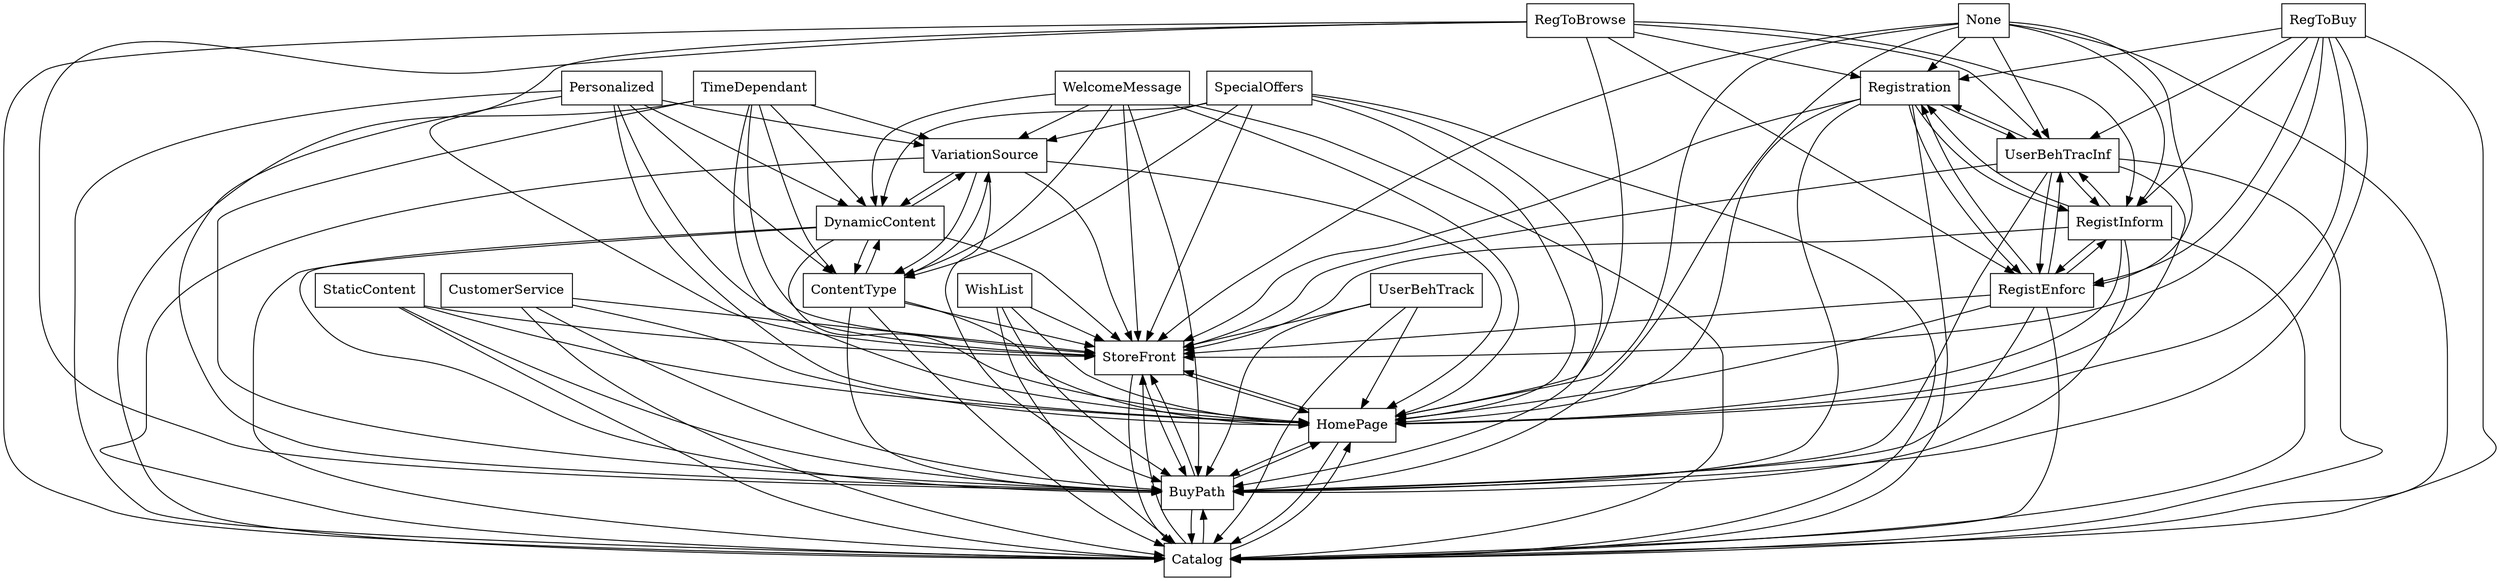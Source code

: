 digraph{
graph [rankdir=TB];
node [shape=box];
edge [arrowhead=normal];
0[label="Personalized",]
1[label="Registration",]
2[label="TimeDependant",]
3[label="UserBehTrack",]
4[label="VariationSource",]
5[label="StoreFront",]
6[label="WelcomeMessage",]
7[label="UserBehTracInf",]
8[label="SpecialOffers",]
9[label="DynamicContent",]
10[label="RegToBrowse",]
11[label="RegistEnforc",]
12[label="StaticContent",]
13[label="HomePage",]
14[label="CustomerService",]
15[label="None",]
16[label="Catalog",]
17[label="BuyPath",]
18[label="WishList",]
19[label="RegToBuy",]
20[label="ContentType",]
21[label="RegistInform",]
0->4[label="",]
0->5[label="",]
0->9[label="",]
0->13[label="",]
0->16[label="",]
0->17[label="",]
0->20[label="",]
1->5[label="",]
1->7[label="",]
1->11[label="",]
1->13[label="",]
1->16[label="",]
1->17[label="",]
1->21[label="",]
2->4[label="",]
2->5[label="",]
2->9[label="",]
2->13[label="",]
2->16[label="",]
2->17[label="",]
2->20[label="",]
3->5[label="",]
3->13[label="",]
3->16[label="",]
3->17[label="",]
4->5[label="",]
4->9[label="",]
4->13[label="",]
4->16[label="",]
4->17[label="",]
4->20[label="",]
5->13[label="",]
5->16[label="",]
5->17[label="",]
6->4[label="",]
6->5[label="",]
6->9[label="",]
6->13[label="",]
6->16[label="",]
6->17[label="",]
6->20[label="",]
7->1[label="",]
7->5[label="",]
7->11[label="",]
7->13[label="",]
7->16[label="",]
7->17[label="",]
7->21[label="",]
8->4[label="",]
8->5[label="",]
8->9[label="",]
8->13[label="",]
8->16[label="",]
8->17[label="",]
8->20[label="",]
9->4[label="",]
9->5[label="",]
9->13[label="",]
9->16[label="",]
9->17[label="",]
9->20[label="",]
10->1[label="",]
10->5[label="",]
10->7[label="",]
10->11[label="",]
10->13[label="",]
10->16[label="",]
10->17[label="",]
10->21[label="",]
11->1[label="",]
11->5[label="",]
11->7[label="",]
11->13[label="",]
11->16[label="",]
11->17[label="",]
11->21[label="",]
12->5[label="",]
12->13[label="",]
12->16[label="",]
12->17[label="",]
13->5[label="",]
13->16[label="",]
13->17[label="",]
14->5[label="",]
14->13[label="",]
14->16[label="",]
14->17[label="",]
15->1[label="",]
15->5[label="",]
15->7[label="",]
15->11[label="",]
15->13[label="",]
15->16[label="",]
15->17[label="",]
15->21[label="",]
16->5[label="",]
16->13[label="",]
16->17[label="",]
17->5[label="",]
17->13[label="",]
17->16[label="",]
18->5[label="",]
18->13[label="",]
18->16[label="",]
18->17[label="",]
19->1[label="",]
19->5[label="",]
19->7[label="",]
19->11[label="",]
19->13[label="",]
19->16[label="",]
19->17[label="",]
19->21[label="",]
20->4[label="",]
20->5[label="",]
20->9[label="",]
20->13[label="",]
20->16[label="",]
20->17[label="",]
21->1[label="",]
21->5[label="",]
21->7[label="",]
21->11[label="",]
21->13[label="",]
21->16[label="",]
21->17[label="",]
}
